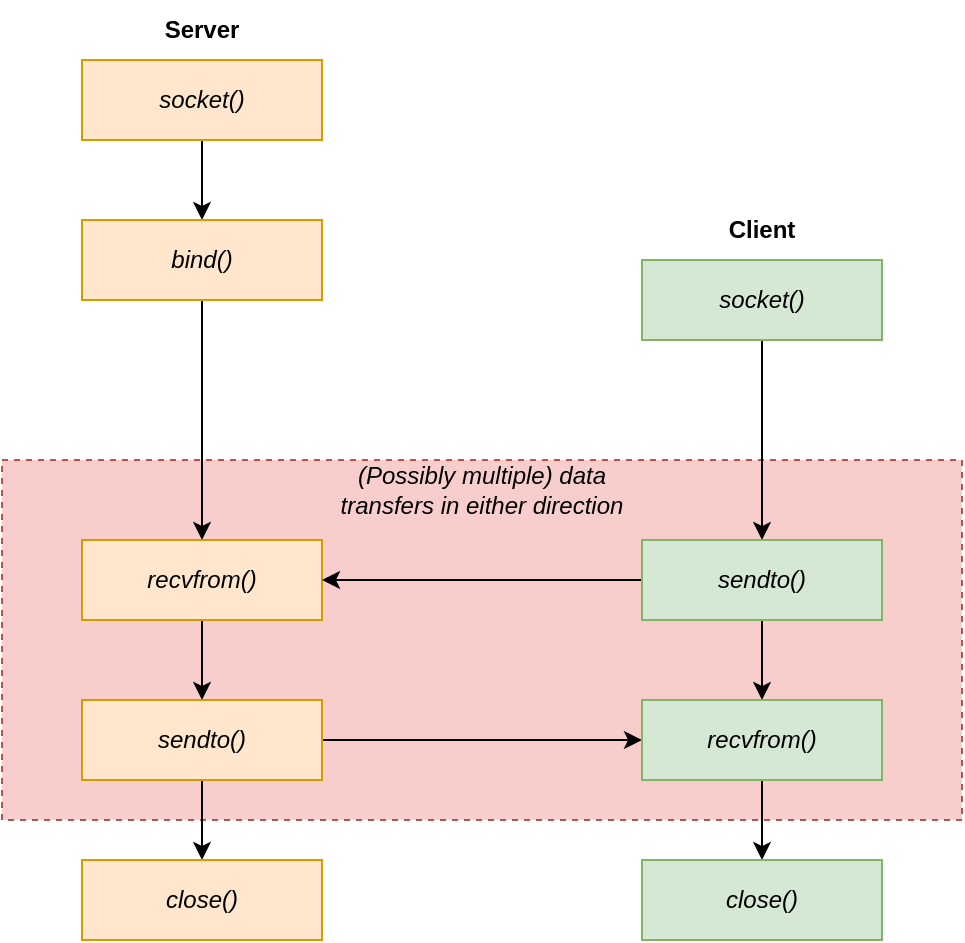 <mxfile version="27.1.0">
  <diagram name="Page-1" id="FqU6THmFBdlk0tJSIgYU">
    <mxGraphModel dx="431" dy="763" grid="1" gridSize="10" guides="1" tooltips="1" connect="1" arrows="1" fold="1" page="1" pageScale="1" pageWidth="850" pageHeight="1100" math="0" shadow="0">
      <root>
        <mxCell id="0" />
        <mxCell id="1" parent="0" />
        <mxCell id="2HjxuxM-zqZ1-7jaqbpz-18" value="" style="rounded=0;whiteSpace=wrap;html=1;dashed=1;fillColor=#f8cecc;strokeColor=#b85450;" vertex="1" parent="1">
          <mxGeometry x="80" y="440" width="480" height="180" as="geometry" />
        </mxCell>
        <mxCell id="2HjxuxM-zqZ1-7jaqbpz-6" style="edgeStyle=orthogonalEdgeStyle;rounded=0;orthogonalLoop=1;jettySize=auto;html=1;exitX=0.5;exitY=1;exitDx=0;exitDy=0;entryX=0.5;entryY=0;entryDx=0;entryDy=0;" edge="1" parent="1" source="2HjxuxM-zqZ1-7jaqbpz-1" target="2HjxuxM-zqZ1-7jaqbpz-2">
          <mxGeometry relative="1" as="geometry" />
        </mxCell>
        <mxCell id="2HjxuxM-zqZ1-7jaqbpz-1" value="&lt;i&gt;socket()&lt;/i&gt;" style="rounded=0;whiteSpace=wrap;html=1;fillColor=#ffe6cc;strokeColor=#d79b00;" vertex="1" parent="1">
          <mxGeometry x="120" y="240" width="120" height="40" as="geometry" />
        </mxCell>
        <mxCell id="2HjxuxM-zqZ1-7jaqbpz-7" style="edgeStyle=orthogonalEdgeStyle;rounded=0;orthogonalLoop=1;jettySize=auto;html=1;exitX=0.5;exitY=1;exitDx=0;exitDy=0;entryX=0.5;entryY=0;entryDx=0;entryDy=0;" edge="1" parent="1" source="2HjxuxM-zqZ1-7jaqbpz-2" target="2HjxuxM-zqZ1-7jaqbpz-3">
          <mxGeometry relative="1" as="geometry" />
        </mxCell>
        <mxCell id="2HjxuxM-zqZ1-7jaqbpz-2" value="&lt;i&gt;bind()&lt;/i&gt;" style="rounded=0;whiteSpace=wrap;html=1;fillColor=#ffe6cc;strokeColor=#d79b00;" vertex="1" parent="1">
          <mxGeometry x="120" y="320" width="120" height="40" as="geometry" />
        </mxCell>
        <mxCell id="2HjxuxM-zqZ1-7jaqbpz-8" style="edgeStyle=orthogonalEdgeStyle;rounded=0;orthogonalLoop=1;jettySize=auto;html=1;exitX=0.5;exitY=1;exitDx=0;exitDy=0;entryX=0.5;entryY=0;entryDx=0;entryDy=0;" edge="1" parent="1" source="2HjxuxM-zqZ1-7jaqbpz-3" target="2HjxuxM-zqZ1-7jaqbpz-4">
          <mxGeometry relative="1" as="geometry" />
        </mxCell>
        <mxCell id="2HjxuxM-zqZ1-7jaqbpz-3" value="&lt;i&gt;recvfrom()&lt;/i&gt;" style="rounded=0;whiteSpace=wrap;html=1;fillColor=#ffe6cc;strokeColor=#d79b00;" vertex="1" parent="1">
          <mxGeometry x="120" y="480" width="120" height="40" as="geometry" />
        </mxCell>
        <mxCell id="2HjxuxM-zqZ1-7jaqbpz-9" style="edgeStyle=orthogonalEdgeStyle;rounded=0;orthogonalLoop=1;jettySize=auto;html=1;exitX=0.5;exitY=1;exitDx=0;exitDy=0;entryX=0.5;entryY=0;entryDx=0;entryDy=0;" edge="1" parent="1" source="2HjxuxM-zqZ1-7jaqbpz-4" target="2HjxuxM-zqZ1-7jaqbpz-5">
          <mxGeometry relative="1" as="geometry" />
        </mxCell>
        <mxCell id="2HjxuxM-zqZ1-7jaqbpz-23" style="edgeStyle=orthogonalEdgeStyle;rounded=0;orthogonalLoop=1;jettySize=auto;html=1;exitX=1;exitY=0.5;exitDx=0;exitDy=0;entryX=0;entryY=0.5;entryDx=0;entryDy=0;" edge="1" parent="1" source="2HjxuxM-zqZ1-7jaqbpz-4" target="2HjxuxM-zqZ1-7jaqbpz-13">
          <mxGeometry relative="1" as="geometry" />
        </mxCell>
        <mxCell id="2HjxuxM-zqZ1-7jaqbpz-4" value="&lt;i&gt;sendto()&lt;/i&gt;" style="rounded=0;whiteSpace=wrap;html=1;fillColor=#ffe6cc;strokeColor=#d79b00;" vertex="1" parent="1">
          <mxGeometry x="120" y="560" width="120" height="40" as="geometry" />
        </mxCell>
        <mxCell id="2HjxuxM-zqZ1-7jaqbpz-5" value="&lt;i&gt;close()&lt;/i&gt;" style="rounded=0;whiteSpace=wrap;html=1;fillColor=#ffe6cc;strokeColor=#d79b00;" vertex="1" parent="1">
          <mxGeometry x="120" y="640" width="120" height="40" as="geometry" />
        </mxCell>
        <mxCell id="2HjxuxM-zqZ1-7jaqbpz-14" style="edgeStyle=orthogonalEdgeStyle;rounded=0;orthogonalLoop=1;jettySize=auto;html=1;exitX=0.5;exitY=1;exitDx=0;exitDy=0;entryX=0.5;entryY=0;entryDx=0;entryDy=0;" edge="1" parent="1" source="2HjxuxM-zqZ1-7jaqbpz-10" target="2HjxuxM-zqZ1-7jaqbpz-11">
          <mxGeometry relative="1" as="geometry" />
        </mxCell>
        <mxCell id="2HjxuxM-zqZ1-7jaqbpz-10" value="&lt;i&gt;socket()&lt;/i&gt;" style="rounded=0;whiteSpace=wrap;html=1;fillColor=#d5e8d4;strokeColor=#82b366;" vertex="1" parent="1">
          <mxGeometry x="400" y="340" width="120" height="40" as="geometry" />
        </mxCell>
        <mxCell id="2HjxuxM-zqZ1-7jaqbpz-15" style="edgeStyle=orthogonalEdgeStyle;rounded=0;orthogonalLoop=1;jettySize=auto;html=1;exitX=0.5;exitY=1;exitDx=0;exitDy=0;entryX=0.5;entryY=0;entryDx=0;entryDy=0;" edge="1" parent="1" source="2HjxuxM-zqZ1-7jaqbpz-11" target="2HjxuxM-zqZ1-7jaqbpz-13">
          <mxGeometry relative="1" as="geometry" />
        </mxCell>
        <mxCell id="2HjxuxM-zqZ1-7jaqbpz-22" style="edgeStyle=orthogonalEdgeStyle;rounded=0;orthogonalLoop=1;jettySize=auto;html=1;exitX=0;exitY=0.5;exitDx=0;exitDy=0;" edge="1" parent="1" source="2HjxuxM-zqZ1-7jaqbpz-11" target="2HjxuxM-zqZ1-7jaqbpz-3">
          <mxGeometry relative="1" as="geometry" />
        </mxCell>
        <mxCell id="2HjxuxM-zqZ1-7jaqbpz-11" value="&lt;i&gt;sendto()&lt;/i&gt;" style="rounded=0;whiteSpace=wrap;html=1;fillColor=#d5e8d4;strokeColor=#82b366;" vertex="1" parent="1">
          <mxGeometry x="400" y="480" width="120" height="40" as="geometry" />
        </mxCell>
        <mxCell id="2HjxuxM-zqZ1-7jaqbpz-17" style="edgeStyle=orthogonalEdgeStyle;rounded=0;orthogonalLoop=1;jettySize=auto;html=1;exitX=0.5;exitY=1;exitDx=0;exitDy=0;entryX=0.5;entryY=0;entryDx=0;entryDy=0;" edge="1" parent="1" source="2HjxuxM-zqZ1-7jaqbpz-13" target="2HjxuxM-zqZ1-7jaqbpz-16">
          <mxGeometry relative="1" as="geometry" />
        </mxCell>
        <mxCell id="2HjxuxM-zqZ1-7jaqbpz-13" value="&lt;i&gt;recvfrom()&lt;/i&gt;" style="rounded=0;whiteSpace=wrap;html=1;fillColor=#d5e8d4;strokeColor=#82b366;" vertex="1" parent="1">
          <mxGeometry x="400" y="560" width="120" height="40" as="geometry" />
        </mxCell>
        <mxCell id="2HjxuxM-zqZ1-7jaqbpz-16" value="&lt;i&gt;close()&lt;/i&gt;" style="rounded=0;whiteSpace=wrap;html=1;fillColor=#d5e8d4;strokeColor=#82b366;" vertex="1" parent="1">
          <mxGeometry x="400" y="640" width="120" height="40" as="geometry" />
        </mxCell>
        <mxCell id="2HjxuxM-zqZ1-7jaqbpz-19" value="&lt;b&gt;Server&lt;/b&gt;" style="text;html=1;align=center;verticalAlign=middle;whiteSpace=wrap;rounded=0;" vertex="1" parent="1">
          <mxGeometry x="150" y="210" width="60" height="30" as="geometry" />
        </mxCell>
        <mxCell id="2HjxuxM-zqZ1-7jaqbpz-20" value="&lt;b&gt;Client&lt;/b&gt;" style="text;html=1;align=center;verticalAlign=middle;whiteSpace=wrap;rounded=0;" vertex="1" parent="1">
          <mxGeometry x="430" y="310" width="60" height="30" as="geometry" />
        </mxCell>
        <mxCell id="2HjxuxM-zqZ1-7jaqbpz-21" value="&lt;i&gt;(Possibly multiple) data transfers in either direction&lt;/i&gt;" style="text;html=1;align=center;verticalAlign=middle;whiteSpace=wrap;rounded=0;" vertex="1" parent="1">
          <mxGeometry x="235" y="440" width="170" height="30" as="geometry" />
        </mxCell>
      </root>
    </mxGraphModel>
  </diagram>
</mxfile>
